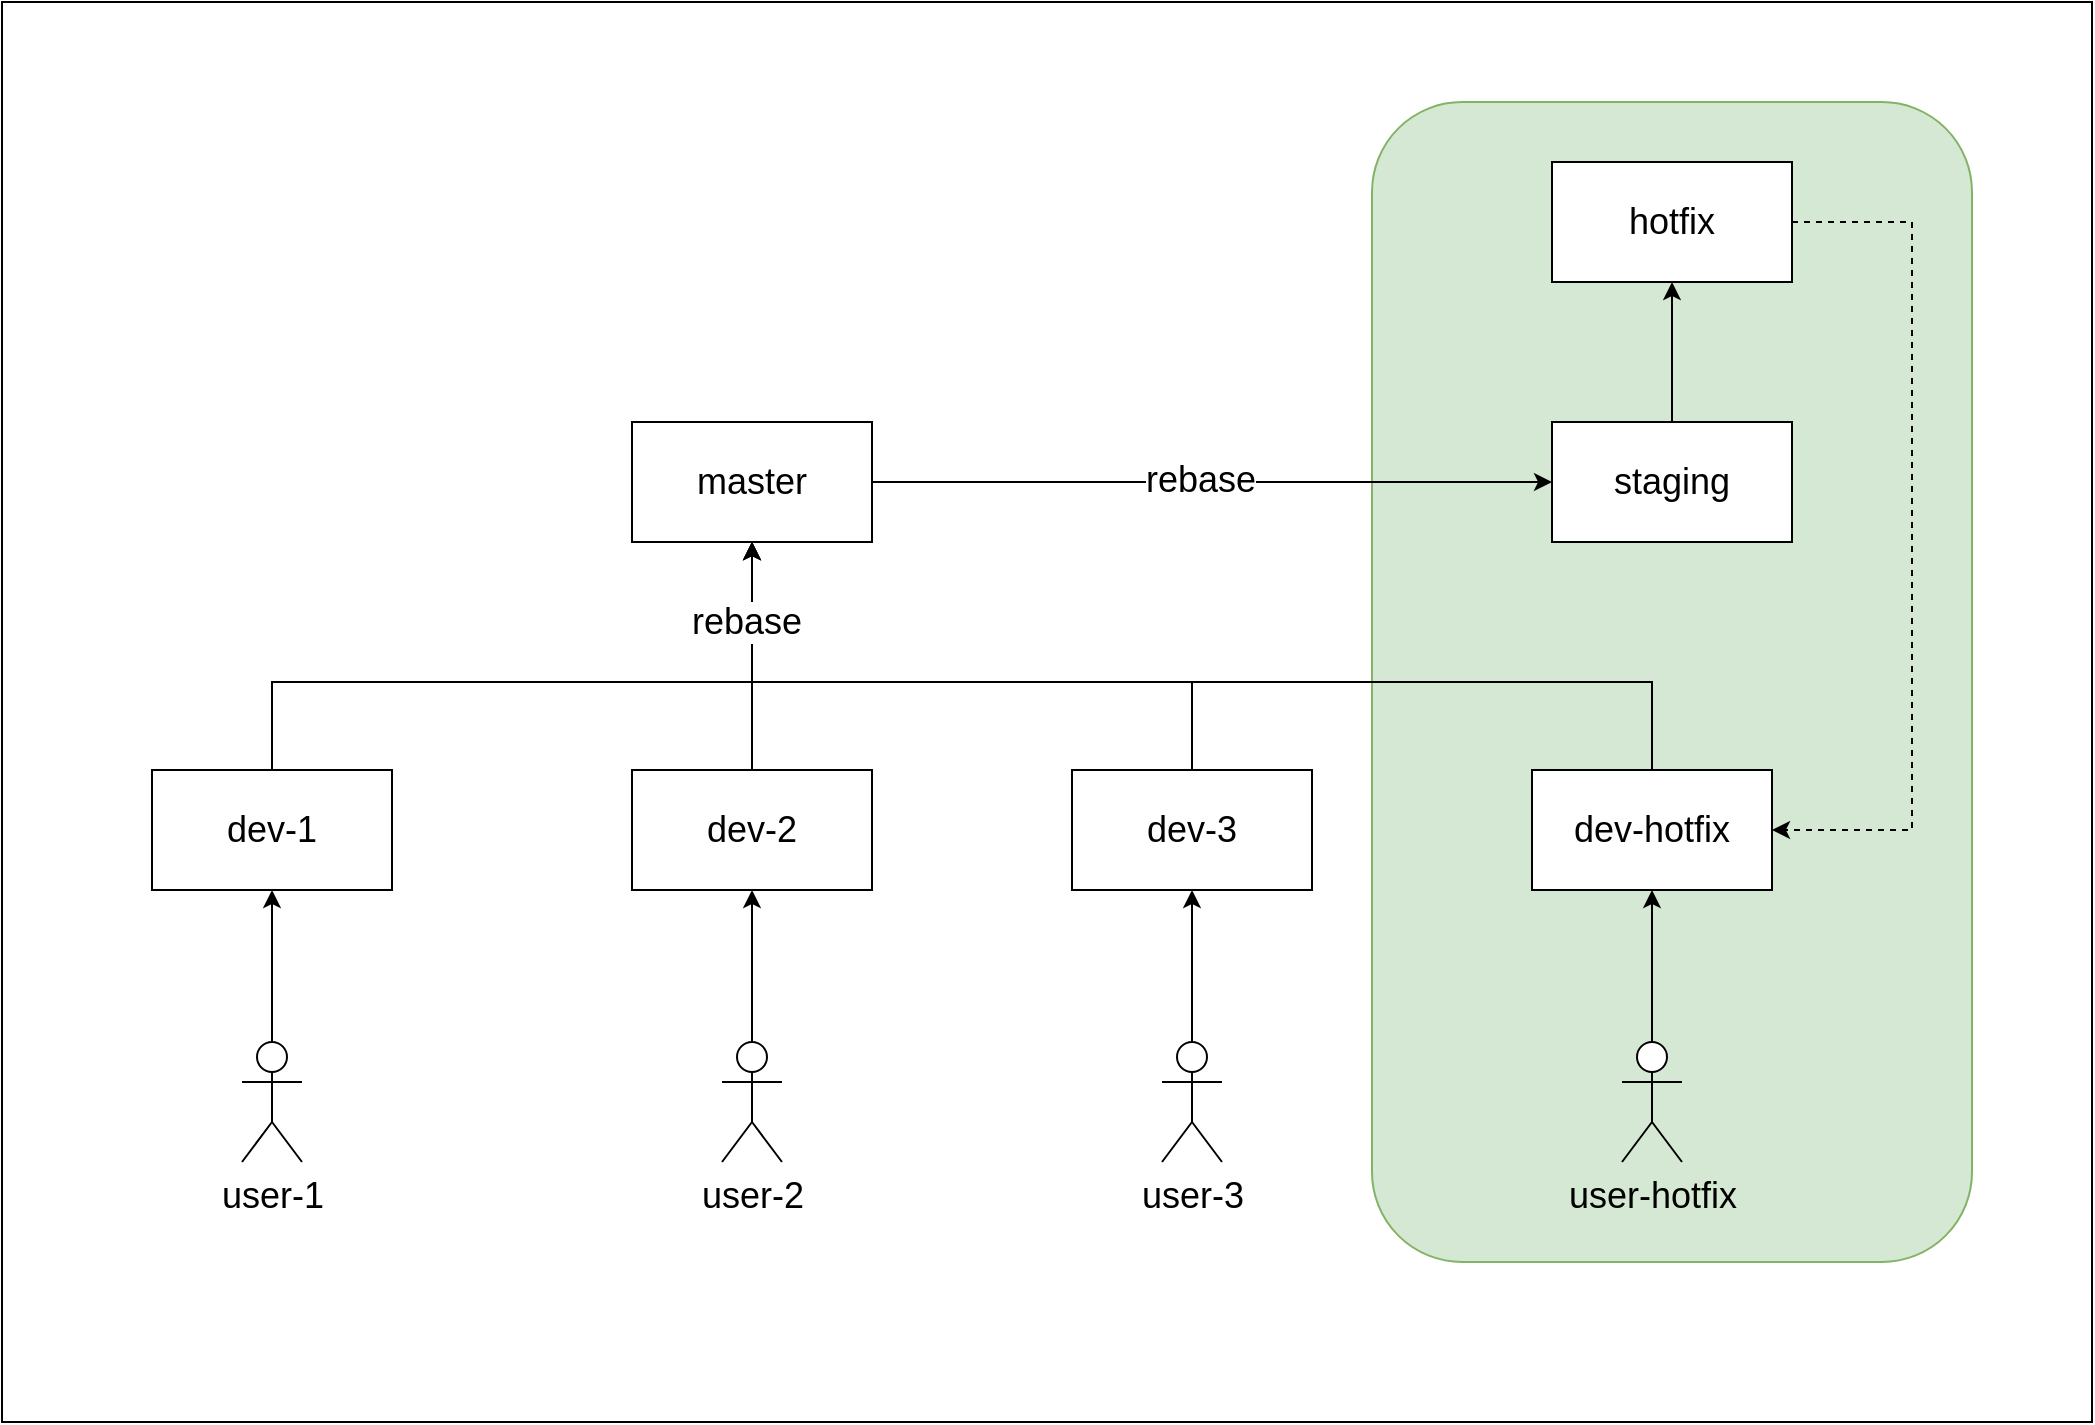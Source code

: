<mxfile version="20.4.1" type="github" pages="2">
  <diagram id="0j9ah8b9hN2Mr1w9_Ss0" name="集成式工作流——TEFS改善方案">
    <mxGraphModel dx="1298" dy="2003" grid="1" gridSize="10" guides="1" tooltips="1" connect="1" arrows="1" fold="1" page="1" pageScale="1" pageWidth="827" pageHeight="1169" math="0" shadow="0">
      <root>
        <mxCell id="0" />
        <mxCell id="1" parent="0" />
        <mxCell id="gZQgNLNSMXzLOMgKs32q-36" value="" style="rounded=0;whiteSpace=wrap;html=1;fontSize=18;" vertex="1" parent="1">
          <mxGeometry x="15" y="-170" width="1045" height="710" as="geometry" />
        </mxCell>
        <mxCell id="gZQgNLNSMXzLOMgKs32q-35" value="" style="rounded=1;whiteSpace=wrap;html=1;fontSize=18;fillColor=#d5e8d4;strokeColor=#82b366;" vertex="1" parent="1">
          <mxGeometry x="700" y="-120" width="300" height="580" as="geometry" />
        </mxCell>
        <mxCell id="gZQgNLNSMXzLOMgKs32q-16" value="" style="edgeStyle=orthogonalEdgeStyle;rounded=0;orthogonalLoop=1;jettySize=auto;html=1;fontSize=18;" edge="1" parent="1" source="gZQgNLNSMXzLOMgKs32q-1" target="gZQgNLNSMXzLOMgKs32q-15">
          <mxGeometry relative="1" as="geometry" />
        </mxCell>
        <mxCell id="gZQgNLNSMXzLOMgKs32q-19" value="rebase" style="edgeLabel;html=1;align=center;verticalAlign=middle;resizable=0;points=[];fontSize=18;" vertex="1" connectable="0" parent="gZQgNLNSMXzLOMgKs32q-16">
          <mxGeometry x="-0.036" y="1" relative="1" as="geometry">
            <mxPoint as="offset" />
          </mxGeometry>
        </mxCell>
        <mxCell id="gZQgNLNSMXzLOMgKs32q-1" value="&lt;font style=&quot;font-size: 18px;&quot;&gt;master&lt;/font&gt;" style="rounded=0;whiteSpace=wrap;html=1;" vertex="1" parent="1">
          <mxGeometry x="330" y="40" width="120" height="60" as="geometry" />
        </mxCell>
        <mxCell id="gZQgNLNSMXzLOMgKs32q-12" style="edgeStyle=orthogonalEdgeStyle;rounded=0;orthogonalLoop=1;jettySize=auto;html=1;entryX=0.5;entryY=1;entryDx=0;entryDy=0;fontSize=18;" edge="1" parent="1" source="gZQgNLNSMXzLOMgKs32q-2" target="gZQgNLNSMXzLOMgKs32q-1">
          <mxGeometry relative="1" as="geometry">
            <Array as="points">
              <mxPoint x="150" y="170" />
              <mxPoint x="390" y="170" />
            </Array>
          </mxGeometry>
        </mxCell>
        <mxCell id="gZQgNLNSMXzLOMgKs32q-2" value="dev-1" style="rounded=0;whiteSpace=wrap;html=1;fontSize=18;" vertex="1" parent="1">
          <mxGeometry x="90" y="214" width="120" height="60" as="geometry" />
        </mxCell>
        <mxCell id="gZQgNLNSMXzLOMgKs32q-13" style="edgeStyle=orthogonalEdgeStyle;rounded=0;orthogonalLoop=1;jettySize=auto;html=1;entryX=0.5;entryY=1;entryDx=0;entryDy=0;fontSize=18;" edge="1" parent="1" source="gZQgNLNSMXzLOMgKs32q-3" target="gZQgNLNSMXzLOMgKs32q-1">
          <mxGeometry relative="1" as="geometry" />
        </mxCell>
        <mxCell id="gZQgNLNSMXzLOMgKs32q-3" value="dev-2" style="rounded=0;whiteSpace=wrap;html=1;fontSize=18;" vertex="1" parent="1">
          <mxGeometry x="330" y="214" width="120" height="60" as="geometry" />
        </mxCell>
        <mxCell id="gZQgNLNSMXzLOMgKs32q-14" style="edgeStyle=orthogonalEdgeStyle;rounded=0;orthogonalLoop=1;jettySize=auto;html=1;entryX=0.5;entryY=1;entryDx=0;entryDy=0;fontSize=18;" edge="1" parent="1" source="gZQgNLNSMXzLOMgKs32q-4" target="gZQgNLNSMXzLOMgKs32q-1">
          <mxGeometry relative="1" as="geometry">
            <Array as="points">
              <mxPoint x="610" y="170" />
              <mxPoint x="390" y="170" />
            </Array>
          </mxGeometry>
        </mxCell>
        <mxCell id="gZQgNLNSMXzLOMgKs32q-4" value="dev-3" style="rounded=0;whiteSpace=wrap;html=1;fontSize=18;" vertex="1" parent="1">
          <mxGeometry x="550" y="214" width="120" height="60" as="geometry" />
        </mxCell>
        <mxCell id="gZQgNLNSMXzLOMgKs32q-9" style="edgeStyle=orthogonalEdgeStyle;rounded=0;orthogonalLoop=1;jettySize=auto;html=1;entryX=0.5;entryY=1;entryDx=0;entryDy=0;fontSize=18;" edge="1" parent="1" source="gZQgNLNSMXzLOMgKs32q-5" target="gZQgNLNSMXzLOMgKs32q-2">
          <mxGeometry relative="1" as="geometry" />
        </mxCell>
        <mxCell id="gZQgNLNSMXzLOMgKs32q-5" value="user-1" style="shape=umlActor;verticalLabelPosition=bottom;verticalAlign=top;html=1;outlineConnect=0;fontSize=18;" vertex="1" parent="1">
          <mxGeometry x="135" y="350" width="30" height="60" as="geometry" />
        </mxCell>
        <mxCell id="gZQgNLNSMXzLOMgKs32q-11" style="edgeStyle=orthogonalEdgeStyle;rounded=0;orthogonalLoop=1;jettySize=auto;html=1;fontSize=18;" edge="1" parent="1" source="gZQgNLNSMXzLOMgKs32q-7" target="gZQgNLNSMXzLOMgKs32q-4">
          <mxGeometry relative="1" as="geometry" />
        </mxCell>
        <mxCell id="gZQgNLNSMXzLOMgKs32q-7" value="user-3" style="shape=umlActor;verticalLabelPosition=bottom;verticalAlign=top;html=1;outlineConnect=0;fontSize=18;" vertex="1" parent="1">
          <mxGeometry x="595" y="350" width="30" height="60" as="geometry" />
        </mxCell>
        <mxCell id="gZQgNLNSMXzLOMgKs32q-10" style="edgeStyle=orthogonalEdgeStyle;rounded=0;orthogonalLoop=1;jettySize=auto;html=1;entryX=0.5;entryY=1;entryDx=0;entryDy=0;fontSize=18;" edge="1" parent="1" source="gZQgNLNSMXzLOMgKs32q-8" target="gZQgNLNSMXzLOMgKs32q-3">
          <mxGeometry relative="1" as="geometry" />
        </mxCell>
        <mxCell id="gZQgNLNSMXzLOMgKs32q-8" value="user-2" style="shape=umlActor;verticalLabelPosition=bottom;verticalAlign=top;html=1;outlineConnect=0;fontSize=18;" vertex="1" parent="1">
          <mxGeometry x="375" y="350" width="30" height="60" as="geometry" />
        </mxCell>
        <mxCell id="gZQgNLNSMXzLOMgKs32q-21" style="edgeStyle=orthogonalEdgeStyle;rounded=0;orthogonalLoop=1;jettySize=auto;html=1;entryX=0.5;entryY=1;entryDx=0;entryDy=0;fontSize=18;" edge="1" parent="1" source="gZQgNLNSMXzLOMgKs32q-15" target="gZQgNLNSMXzLOMgKs32q-20">
          <mxGeometry relative="1" as="geometry" />
        </mxCell>
        <mxCell id="gZQgNLNSMXzLOMgKs32q-15" value="&lt;font style=&quot;font-size: 18px;&quot;&gt;staging&lt;/font&gt;" style="rounded=0;whiteSpace=wrap;html=1;" vertex="1" parent="1">
          <mxGeometry x="790" y="40" width="120" height="60" as="geometry" />
        </mxCell>
        <mxCell id="gZQgNLNSMXzLOMgKs32q-33" style="edgeStyle=orthogonalEdgeStyle;rounded=0;orthogonalLoop=1;jettySize=auto;html=1;entryX=1;entryY=0.5;entryDx=0;entryDy=0;fontSize=18;dashed=1;" edge="1" parent="1" source="gZQgNLNSMXzLOMgKs32q-20" target="gZQgNLNSMXzLOMgKs32q-25">
          <mxGeometry relative="1" as="geometry">
            <Array as="points">
              <mxPoint x="970" y="-60" />
              <mxPoint x="970" y="244" />
            </Array>
          </mxGeometry>
        </mxCell>
        <mxCell id="gZQgNLNSMXzLOMgKs32q-20" value="&lt;font style=&quot;font-size: 18px;&quot;&gt;hotfix&lt;br&gt;&lt;/font&gt;" style="rounded=0;whiteSpace=wrap;html=1;" vertex="1" parent="1">
          <mxGeometry x="790" y="-90" width="120" height="60" as="geometry" />
        </mxCell>
        <mxCell id="gZQgNLNSMXzLOMgKs32q-31" style="edgeStyle=orthogonalEdgeStyle;rounded=0;orthogonalLoop=1;jettySize=auto;html=1;entryX=0.5;entryY=1;entryDx=0;entryDy=0;fontSize=18;" edge="1" parent="1" source="gZQgNLNSMXzLOMgKs32q-25" target="gZQgNLNSMXzLOMgKs32q-1">
          <mxGeometry relative="1" as="geometry">
            <Array as="points">
              <mxPoint x="840" y="170" />
              <mxPoint x="390" y="170" />
            </Array>
          </mxGeometry>
        </mxCell>
        <mxCell id="gZQgNLNSMXzLOMgKs32q-32" value="rebase" style="edgeLabel;html=1;align=center;verticalAlign=middle;resizable=0;points=[];fontSize=18;" vertex="1" connectable="0" parent="gZQgNLNSMXzLOMgKs32q-31">
          <mxGeometry x="0.858" y="3" relative="1" as="geometry">
            <mxPoint as="offset" />
          </mxGeometry>
        </mxCell>
        <mxCell id="gZQgNLNSMXzLOMgKs32q-25" value="dev-hotfix" style="rounded=0;whiteSpace=wrap;html=1;fontSize=18;" vertex="1" parent="1">
          <mxGeometry x="780" y="214" width="120" height="60" as="geometry" />
        </mxCell>
        <mxCell id="gZQgNLNSMXzLOMgKs32q-26" value="user-hotfix" style="shape=umlActor;verticalLabelPosition=bottom;verticalAlign=top;html=1;outlineConnect=0;fontSize=18;" vertex="1" parent="1">
          <mxGeometry x="825" y="350" width="30" height="60" as="geometry" />
        </mxCell>
        <mxCell id="gZQgNLNSMXzLOMgKs32q-27" style="edgeStyle=orthogonalEdgeStyle;rounded=0;orthogonalLoop=1;jettySize=auto;html=1;fontSize=18;" edge="1" source="gZQgNLNSMXzLOMgKs32q-26" target="gZQgNLNSMXzLOMgKs32q-25" parent="1">
          <mxGeometry relative="1" as="geometry" />
        </mxCell>
      </root>
    </mxGraphModel>
  </diagram>
  <diagram id="H3SS5h1krnK2L9BG9eQY" name="gitflow工作流">
    <mxGraphModel dx="1298" dy="834" grid="1" gridSize="10" guides="1" tooltips="1" connect="1" arrows="1" fold="1" page="1" pageScale="1" pageWidth="827" pageHeight="1169" math="0" shadow="0">
      <root>
        <mxCell id="0" />
        <mxCell id="1" parent="0" />
        <mxCell id="YIiNlVgaia-tR2aXi8Vq-43" value="" style="endArrow=none;html=1;rounded=0;fontSize=18;exitX=1;exitY=0.5;exitDx=0;exitDy=0;startArrow=none;" edge="1" parent="1" source="YIiNlVgaia-tR2aXi8Vq-78">
          <mxGeometry width="50" height="50" relative="1" as="geometry">
            <mxPoint x="200" y="290" as="sourcePoint" />
            <mxPoint x="720" y="290" as="targetPoint" />
          </mxGeometry>
        </mxCell>
        <mxCell id="YIiNlVgaia-tR2aXi8Vq-44" value="" style="endArrow=none;html=1;rounded=0;fontSize=18;exitX=1;exitY=0.5;exitDx=0;exitDy=0;" edge="1" parent="1" source="YIiNlVgaia-tR2aXi8Vq-6">
          <mxGeometry width="50" height="50" relative="1" as="geometry">
            <mxPoint x="180" y="380" as="sourcePoint" />
            <mxPoint x="720" y="379.5" as="targetPoint" />
          </mxGeometry>
        </mxCell>
        <mxCell id="YIiNlVgaia-tR2aXi8Vq-45" value="" style="endArrow=none;html=1;rounded=0;fontSize=18;exitX=1;exitY=0.5;exitDx=0;exitDy=0;startArrow=none;" edge="1" parent="1" source="YIiNlVgaia-tR2aXi8Vq-12">
          <mxGeometry width="50" height="50" relative="1" as="geometry">
            <mxPoint x="190" y="560" as="sourcePoint" />
            <mxPoint x="720" y="560" as="targetPoint" />
          </mxGeometry>
        </mxCell>
        <mxCell id="YIiNlVgaia-tR2aXi8Vq-46" value="" style="endArrow=none;html=1;rounded=0;fontSize=18;exitX=1;exitY=0.5;exitDx=0;exitDy=0;startArrow=none;" edge="1" parent="1" source="YIiNlVgaia-tR2aXi8Vq-5">
          <mxGeometry width="50" height="50" relative="1" as="geometry">
            <mxPoint x="180" y="470" as="sourcePoint" />
            <mxPoint x="720" y="469.5" as="targetPoint" />
          </mxGeometry>
        </mxCell>
        <mxCell id="YIiNlVgaia-tR2aXi8Vq-47" value="" style="endArrow=none;html=1;rounded=0;fontSize=18;exitX=1;exitY=0.5;exitDx=0;exitDy=0;startArrow=none;" edge="1" parent="1" source="YIiNlVgaia-tR2aXi8Vq-14">
          <mxGeometry width="50" height="50" relative="1" as="geometry">
            <mxPoint x="210" y="650" as="sourcePoint" />
            <mxPoint x="720" y="650" as="targetPoint" />
          </mxGeometry>
        </mxCell>
        <mxCell id="YIiNlVgaia-tR2aXi8Vq-40" value="" style="endArrow=none;html=1;rounded=0;fontSize=18;" edge="1" parent="1" source="YIiNlVgaia-tR2aXi8Vq-1">
          <mxGeometry width="50" height="50" relative="1" as="geometry">
            <mxPoint x="170" y="250" as="sourcePoint" />
            <mxPoint x="720" y="200" as="targetPoint" />
          </mxGeometry>
        </mxCell>
        <mxCell id="YIiNlVgaia-tR2aXi8Vq-1" value="master" style="rounded=0;whiteSpace=wrap;html=1;fontSize=18;fillColor=#d5e8d4;strokeColor=#82b366;" vertex="1" parent="1">
          <mxGeometry x="50" y="170" width="120" height="60" as="geometry" />
        </mxCell>
        <mxCell id="YIiNlVgaia-tR2aXi8Vq-2" value="hotfix" style="rounded=0;whiteSpace=wrap;html=1;fontSize=18;fillColor=#e1d5e7;strokeColor=#9673a6;" vertex="1" parent="1">
          <mxGeometry x="50" y="260" width="120" height="60" as="geometry" />
        </mxCell>
        <mxCell id="YIiNlVgaia-tR2aXi8Vq-5" value="develop" style="rounded=0;whiteSpace=wrap;html=1;fontSize=18;fillColor=#ffe6cc;strokeColor=#d79b00;" vertex="1" parent="1">
          <mxGeometry x="50" y="440" width="120" height="60" as="geometry" />
        </mxCell>
        <mxCell id="YIiNlVgaia-tR2aXi8Vq-6" value="release" style="rounded=0;whiteSpace=wrap;html=1;fontSize=18;fillColor=#fff2cc;strokeColor=#d6b656;" vertex="1" parent="1">
          <mxGeometry x="50" y="350" width="120" height="60" as="geometry" />
        </mxCell>
        <mxCell id="YIiNlVgaia-tR2aXi8Vq-7" value="feature" style="rounded=0;whiteSpace=wrap;html=1;fontSize=18;fillColor=#dae8fc;strokeColor=#6c8ebf;" vertex="1" parent="1">
          <mxGeometry x="50" y="620" width="120" height="60" as="geometry" />
        </mxCell>
        <mxCell id="YIiNlVgaia-tR2aXi8Vq-8" value="feature" style="rounded=0;whiteSpace=wrap;html=1;fontSize=18;fillColor=#dae8fc;strokeColor=#6c8ebf;" vertex="1" parent="1">
          <mxGeometry x="50" y="530" width="120" height="60" as="geometry" />
        </mxCell>
        <mxCell id="YIiNlVgaia-tR2aXi8Vq-38" style="edgeStyle=none;rounded=0;orthogonalLoop=1;jettySize=auto;html=1;fontSize=18;fillColor=#d5e8d4;strokeColor=#82b366;" edge="1" parent="1" source="YIiNlVgaia-tR2aXi8Vq-9" target="YIiNlVgaia-tR2aXi8Vq-31">
          <mxGeometry relative="1" as="geometry" />
        </mxCell>
        <mxCell id="YIiNlVgaia-tR2aXi8Vq-59" style="edgeStyle=none;rounded=0;orthogonalLoop=1;jettySize=auto;html=1;fontSize=18;dashed=1;startArrow=none;fillColor=#d5e8d4;strokeColor=#82b366;" edge="1" parent="1" source="YIiNlVgaia-tR2aXi8Vq-70" target="YIiNlVgaia-tR2aXi8Vq-10">
          <mxGeometry relative="1" as="geometry" />
        </mxCell>
        <mxCell id="YIiNlVgaia-tR2aXi8Vq-62" style="edgeStyle=none;rounded=0;orthogonalLoop=1;jettySize=auto;html=1;exitX=0.5;exitY=1;exitDx=0;exitDy=0;entryX=0.5;entryY=0;entryDx=0;entryDy=0;dashed=1;fontSize=18;" edge="1" parent="1" source="YIiNlVgaia-tR2aXi8Vq-9" target="YIiNlVgaia-tR2aXi8Vq-30">
          <mxGeometry relative="1" as="geometry" />
        </mxCell>
        <mxCell id="YIiNlVgaia-tR2aXi8Vq-73" style="edgeStyle=none;rounded=0;orthogonalLoop=1;jettySize=auto;html=1;entryX=0.5;entryY=0;entryDx=0;entryDy=0;dashed=1;fontSize=18;" edge="1" parent="1" source="YIiNlVgaia-tR2aXi8Vq-9" target="YIiNlVgaia-tR2aXi8Vq-70">
          <mxGeometry relative="1" as="geometry" />
        </mxCell>
        <mxCell id="YIiNlVgaia-tR2aXi8Vq-9" value="" style="ellipse;whiteSpace=wrap;html=1;aspect=fixed;fontSize=18;fillColor=#d5e8d4;strokeColor=#82b366;" vertex="1" parent="1">
          <mxGeometry x="260" y="180" width="40" height="40" as="geometry" />
        </mxCell>
        <mxCell id="YIiNlVgaia-tR2aXi8Vq-20" style="edgeStyle=none;rounded=0;orthogonalLoop=1;jettySize=auto;html=1;entryX=0.5;entryY=0;entryDx=0;entryDy=0;dashed=1;fontSize=18;fillColor=#d5e8d4;strokeColor=#82b366;" edge="1" parent="1" source="YIiNlVgaia-tR2aXi8Vq-10" target="YIiNlVgaia-tR2aXi8Vq-14">
          <mxGeometry relative="1" as="geometry" />
        </mxCell>
        <mxCell id="YIiNlVgaia-tR2aXi8Vq-22" style="edgeStyle=none;rounded=0;orthogonalLoop=1;jettySize=auto;html=1;entryX=0;entryY=0.5;entryDx=0;entryDy=0;dashed=1;fontSize=18;fillColor=#ffe6cc;strokeColor=#d79b00;" edge="1" parent="1" source="YIiNlVgaia-tR2aXi8Vq-10" target="YIiNlVgaia-tR2aXi8Vq-21">
          <mxGeometry relative="1" as="geometry" />
        </mxCell>
        <mxCell id="YIiNlVgaia-tR2aXi8Vq-10" value="" style="ellipse;whiteSpace=wrap;html=1;aspect=fixed;fontSize=18;fillColor=#d5e8d4;strokeColor=#82b366;" vertex="1" parent="1">
          <mxGeometry x="260" y="450" width="40" height="40" as="geometry" />
        </mxCell>
        <mxCell id="YIiNlVgaia-tR2aXi8Vq-18" style="edgeStyle=none;rounded=0;orthogonalLoop=1;jettySize=auto;html=1;entryX=0;entryY=0.5;entryDx=0;entryDy=0;dashed=1;fontSize=18;fillColor=#dae8fc;strokeColor=#6c8ebf;" edge="1" parent="1" source="YIiNlVgaia-tR2aXi8Vq-12" target="YIiNlVgaia-tR2aXi8Vq-15">
          <mxGeometry relative="1" as="geometry" />
        </mxCell>
        <mxCell id="YIiNlVgaia-tR2aXi8Vq-19" style="edgeStyle=none;rounded=0;orthogonalLoop=1;jettySize=auto;html=1;dashed=1;fontSize=18;fillColor=#dae8fc;strokeColor=#6c8ebf;" edge="1" parent="1" source="YIiNlVgaia-tR2aXi8Vq-14" target="YIiNlVgaia-tR2aXi8Vq-16">
          <mxGeometry relative="1" as="geometry" />
        </mxCell>
        <mxCell id="YIiNlVgaia-tR2aXi8Vq-27" style="edgeStyle=none;rounded=0;orthogonalLoop=1;jettySize=auto;html=1;entryX=0.5;entryY=1;entryDx=0;entryDy=0;fontSize=18;fillColor=#dae8fc;strokeColor=#6c8ebf;" edge="1" parent="1" source="YIiNlVgaia-tR2aXi8Vq-15" target="YIiNlVgaia-tR2aXi8Vq-26">
          <mxGeometry relative="1" as="geometry" />
        </mxCell>
        <mxCell id="YIiNlVgaia-tR2aXi8Vq-65" value="squash" style="edgeLabel;html=1;align=center;verticalAlign=middle;resizable=0;points=[];fontSize=18;" vertex="1" connectable="0" parent="YIiNlVgaia-tR2aXi8Vq-27">
          <mxGeometry x="-0.132" y="1" relative="1" as="geometry">
            <mxPoint x="1" as="offset" />
          </mxGeometry>
        </mxCell>
        <mxCell id="YIiNlVgaia-tR2aXi8Vq-15" value="" style="ellipse;whiteSpace=wrap;html=1;aspect=fixed;fontSize=18;fillColor=#dae8fc;strokeColor=#6c8ebf;" vertex="1" parent="1">
          <mxGeometry x="500" y="540" width="40" height="40" as="geometry" />
        </mxCell>
        <mxCell id="YIiNlVgaia-tR2aXi8Vq-25" style="edgeStyle=none;rounded=0;orthogonalLoop=1;jettySize=auto;html=1;entryX=0;entryY=0.5;entryDx=0;entryDy=0;dashed=1;fontSize=18;fillColor=#dae8fc;strokeColor=#6c8ebf;" edge="1" parent="1" source="YIiNlVgaia-tR2aXi8Vq-16" target="YIiNlVgaia-tR2aXi8Vq-24">
          <mxGeometry relative="1" as="geometry" />
        </mxCell>
        <mxCell id="YIiNlVgaia-tR2aXi8Vq-16" value="" style="ellipse;whiteSpace=wrap;html=1;aspect=fixed;fontSize=18;fillColor=#dae8fc;strokeColor=#6c8ebf;" vertex="1" parent="1">
          <mxGeometry x="450" y="630" width="40" height="40" as="geometry" />
        </mxCell>
        <mxCell id="YIiNlVgaia-tR2aXi8Vq-23" style="edgeStyle=none;rounded=0;orthogonalLoop=1;jettySize=auto;html=1;dashed=1;fontSize=18;fillColor=#ffe6cc;strokeColor=#d79b00;" edge="1" parent="1" source="YIiNlVgaia-tR2aXi8Vq-21" target="YIiNlVgaia-tR2aXi8Vq-12">
          <mxGeometry relative="1" as="geometry" />
        </mxCell>
        <mxCell id="YIiNlVgaia-tR2aXi8Vq-54" value="pull rebase" style="edgeLabel;html=1;align=center;verticalAlign=middle;resizable=0;points=[];fontSize=18;" vertex="1" connectable="0" parent="YIiNlVgaia-tR2aXi8Vq-23">
          <mxGeometry x="-0.12" y="4" relative="1" as="geometry">
            <mxPoint as="offset" />
          </mxGeometry>
        </mxCell>
        <mxCell id="YIiNlVgaia-tR2aXi8Vq-28" style="edgeStyle=none;rounded=0;orthogonalLoop=1;jettySize=auto;html=1;entryX=0;entryY=0.5;entryDx=0;entryDy=0;dashed=1;fontSize=18;fillColor=#ffe6cc;strokeColor=#d79b00;" edge="1" parent="1" source="YIiNlVgaia-tR2aXi8Vq-21" target="YIiNlVgaia-tR2aXi8Vq-26">
          <mxGeometry relative="1" as="geometry" />
        </mxCell>
        <mxCell id="YIiNlVgaia-tR2aXi8Vq-21" value="" style="ellipse;whiteSpace=wrap;html=1;aspect=fixed;fontSize=18;fillColor=#ffe6cc;strokeColor=#d79b00;" vertex="1" parent="1">
          <mxGeometry x="340" y="450" width="40" height="40" as="geometry" />
        </mxCell>
        <mxCell id="YIiNlVgaia-tR2aXi8Vq-24" value="" style="ellipse;whiteSpace=wrap;html=1;aspect=fixed;fontSize=18;fillColor=#dae8fc;strokeColor=#6c8ebf;" vertex="1" parent="1">
          <mxGeometry x="530" y="630" width="40" height="40" as="geometry" />
        </mxCell>
        <mxCell id="YIiNlVgaia-tR2aXi8Vq-35" style="edgeStyle=none;rounded=0;orthogonalLoop=1;jettySize=auto;html=1;entryX=0.5;entryY=1;entryDx=0;entryDy=0;fontSize=18;fillColor=#ffe6cc;strokeColor=#d79b00;" edge="1" parent="1" source="YIiNlVgaia-tR2aXi8Vq-26" target="YIiNlVgaia-tR2aXi8Vq-34">
          <mxGeometry relative="1" as="geometry" />
        </mxCell>
        <mxCell id="YIiNlVgaia-tR2aXi8Vq-66" value="squash" style="edgeLabel;html=1;align=center;verticalAlign=middle;resizable=0;points=[];fontSize=18;" vertex="1" connectable="0" parent="YIiNlVgaia-tR2aXi8Vq-35">
          <mxGeometry x="0.014" y="3" relative="1" as="geometry">
            <mxPoint x="1" as="offset" />
          </mxGeometry>
        </mxCell>
        <mxCell id="YIiNlVgaia-tR2aXi8Vq-33" style="edgeStyle=none;rounded=0;orthogonalLoop=1;jettySize=auto;html=1;exitX=0.5;exitY=0;exitDx=0;exitDy=0;entryX=0.5;entryY=1;entryDx=0;entryDy=0;fontSize=18;fillColor=#e1d5e7;strokeColor=#9673a6;" edge="1" parent="1" source="YIiNlVgaia-tR2aXi8Vq-78" target="YIiNlVgaia-tR2aXi8Vq-31">
          <mxGeometry relative="1" as="geometry" />
        </mxCell>
        <mxCell id="YIiNlVgaia-tR2aXi8Vq-57" value="squash" style="edgeLabel;html=1;align=center;verticalAlign=middle;resizable=0;points=[];fontSize=18;" vertex="1" connectable="0" parent="YIiNlVgaia-tR2aXi8Vq-33">
          <mxGeometry x="0.265" y="-3" relative="1" as="geometry">
            <mxPoint as="offset" />
          </mxGeometry>
        </mxCell>
        <mxCell id="YIiNlVgaia-tR2aXi8Vq-39" style="edgeStyle=none;rounded=0;orthogonalLoop=1;jettySize=auto;html=1;entryX=0;entryY=0.5;entryDx=0;entryDy=0;fontSize=18;fillColor=#d5e8d4;strokeColor=#82b366;" edge="1" parent="1" source="YIiNlVgaia-tR2aXi8Vq-31" target="YIiNlVgaia-tR2aXi8Vq-36">
          <mxGeometry relative="1" as="geometry" />
        </mxCell>
        <mxCell id="YIiNlVgaia-tR2aXi8Vq-31" value="" style="ellipse;whiteSpace=wrap;html=1;aspect=fixed;fontSize=18;fillColor=#d5e8d4;strokeColor=#82b366;" vertex="1" parent="1">
          <mxGeometry x="430" y="180" width="40" height="40" as="geometry" />
        </mxCell>
        <mxCell id="YIiNlVgaia-tR2aXi8Vq-37" style="edgeStyle=none;rounded=0;orthogonalLoop=1;jettySize=auto;html=1;entryX=0.5;entryY=1;entryDx=0;entryDy=0;fontSize=18;fillColor=#fff2cc;strokeColor=#d6b656;" edge="1" parent="1" source="YIiNlVgaia-tR2aXi8Vq-34" target="YIiNlVgaia-tR2aXi8Vq-36">
          <mxGeometry relative="1" as="geometry" />
        </mxCell>
        <mxCell id="YIiNlVgaia-tR2aXi8Vq-48" value="squash" style="edgeLabel;html=1;align=center;verticalAlign=middle;resizable=0;points=[];fontSize=18;" vertex="1" connectable="0" parent="YIiNlVgaia-tR2aXi8Vq-37">
          <mxGeometry x="0.285" y="-4" relative="1" as="geometry">
            <mxPoint as="offset" />
          </mxGeometry>
        </mxCell>
        <mxCell id="YIiNlVgaia-tR2aXi8Vq-34" value="" style="ellipse;whiteSpace=wrap;html=1;aspect=fixed;fontSize=18;fillColor=#fff2cc;strokeColor=#d6b656;" vertex="1" parent="1">
          <mxGeometry x="580" y="360" width="40" height="40" as="geometry" />
        </mxCell>
        <mxCell id="YIiNlVgaia-tR2aXi8Vq-36" value="" style="ellipse;whiteSpace=wrap;html=1;aspect=fixed;fontSize=18;fillColor=#d5e8d4;strokeColor=#82b366;" vertex="1" parent="1">
          <mxGeometry x="610" y="180" width="40" height="40" as="geometry" />
        </mxCell>
        <mxCell id="YIiNlVgaia-tR2aXi8Vq-82" style="edgeStyle=none;rounded=0;orthogonalLoop=1;jettySize=auto;html=1;entryX=0;entryY=0.5;entryDx=0;entryDy=0;fontSize=18;fillColor=#dae8fc;strokeColor=#6c8ebf;" edge="1" parent="1" source="YIiNlVgaia-tR2aXi8Vq-12" target="YIiNlVgaia-tR2aXi8Vq-81">
          <mxGeometry relative="1" as="geometry" />
        </mxCell>
        <mxCell id="YIiNlVgaia-tR2aXi8Vq-12" value="" style="ellipse;whiteSpace=wrap;html=1;aspect=fixed;fontSize=18;fillColor=#ffe6cc;strokeColor=#d79b00;" vertex="1" parent="1">
          <mxGeometry x="340" y="540" width="40" height="40" as="geometry" />
        </mxCell>
        <mxCell id="YIiNlVgaia-tR2aXi8Vq-50" value="" style="endArrow=none;html=1;rounded=0;fontSize=18;exitX=1;exitY=0.5;exitDx=0;exitDy=0;" edge="1" parent="1" source="YIiNlVgaia-tR2aXi8Vq-8" target="YIiNlVgaia-tR2aXi8Vq-12">
          <mxGeometry width="50" height="50" relative="1" as="geometry">
            <mxPoint x="170" y="560" as="sourcePoint" />
            <mxPoint x="720" y="560" as="targetPoint" />
          </mxGeometry>
        </mxCell>
        <mxCell id="YIiNlVgaia-tR2aXi8Vq-14" value="" style="ellipse;whiteSpace=wrap;html=1;aspect=fixed;fontSize=18;fillColor=#d5e8d4;strokeColor=#82b366;" vertex="1" parent="1">
          <mxGeometry x="260" y="630" width="40" height="40" as="geometry" />
        </mxCell>
        <mxCell id="YIiNlVgaia-tR2aXi8Vq-51" value="" style="endArrow=none;html=1;rounded=0;fontSize=18;exitX=1;exitY=0.5;exitDx=0;exitDy=0;" edge="1" parent="1" source="YIiNlVgaia-tR2aXi8Vq-7" target="YIiNlVgaia-tR2aXi8Vq-14">
          <mxGeometry width="50" height="50" relative="1" as="geometry">
            <mxPoint x="170" y="650" as="sourcePoint" />
            <mxPoint x="720" y="650" as="targetPoint" />
          </mxGeometry>
        </mxCell>
        <mxCell id="YIiNlVgaia-tR2aXi8Vq-63" value="" style="endArrow=none;html=1;rounded=0;fontSize=18;exitX=1;exitY=0.5;exitDx=0;exitDy=0;" edge="1" parent="1" source="YIiNlVgaia-tR2aXi8Vq-2" target="YIiNlVgaia-tR2aXi8Vq-30">
          <mxGeometry width="50" height="50" relative="1" as="geometry">
            <mxPoint x="170" y="290" as="sourcePoint" />
            <mxPoint x="720" y="290" as="targetPoint" />
          </mxGeometry>
        </mxCell>
        <mxCell id="YIiNlVgaia-tR2aXi8Vq-69" style="edgeStyle=none;rounded=0;orthogonalLoop=1;jettySize=auto;html=1;entryX=0;entryY=0.5;entryDx=0;entryDy=0;dashed=1;fontSize=18;fillColor=#fff2cc;strokeColor=#d6b656;" edge="1" parent="1" source="YIiNlVgaia-tR2aXi8Vq-68" target="YIiNlVgaia-tR2aXi8Vq-34">
          <mxGeometry relative="1" as="geometry" />
        </mxCell>
        <mxCell id="YIiNlVgaia-tR2aXi8Vq-68" value="" style="ellipse;whiteSpace=wrap;html=1;aspect=fixed;fontSize=18;fillColor=#fff2cc;strokeColor=#d6b656;" vertex="1" parent="1">
          <mxGeometry x="480" y="360" width="40" height="40" as="geometry" />
        </mxCell>
        <mxCell id="YIiNlVgaia-tR2aXi8Vq-76" style="edgeStyle=none;rounded=0;orthogonalLoop=1;jettySize=auto;html=1;dashed=1;fontSize=18;fillColor=#fff2cc;strokeColor=#d6b656;" edge="1" parent="1" source="YIiNlVgaia-tR2aXi8Vq-70" target="YIiNlVgaia-tR2aXi8Vq-68">
          <mxGeometry relative="1" as="geometry" />
        </mxCell>
        <mxCell id="YIiNlVgaia-tR2aXi8Vq-70" value="" style="ellipse;whiteSpace=wrap;html=1;aspect=fixed;fontSize=18;fillColor=#d5e8d4;strokeColor=#82b366;" vertex="1" parent="1">
          <mxGeometry x="260" y="360" width="40" height="40" as="geometry" />
        </mxCell>
        <mxCell id="YIiNlVgaia-tR2aXi8Vq-71" value="" style="edgeStyle=none;rounded=0;orthogonalLoop=1;jettySize=auto;html=1;fontSize=18;dashed=1;endArrow=none;startArrow=none;fillColor=#d5e8d4;strokeColor=#82b366;" edge="1" parent="1" source="YIiNlVgaia-tR2aXi8Vq-30" target="YIiNlVgaia-tR2aXi8Vq-70">
          <mxGeometry relative="1" as="geometry">
            <mxPoint x="280" y="220" as="sourcePoint" />
            <mxPoint x="280" y="450" as="targetPoint" />
          </mxGeometry>
        </mxCell>
        <mxCell id="YIiNlVgaia-tR2aXi8Vq-80" style="edgeStyle=none;rounded=0;orthogonalLoop=1;jettySize=auto;html=1;fontSize=18;fillColor=#e1d5e7;strokeColor=#9673a6;" edge="1" parent="1" source="YIiNlVgaia-tR2aXi8Vq-30" target="YIiNlVgaia-tR2aXi8Vq-78">
          <mxGeometry relative="1" as="geometry" />
        </mxCell>
        <mxCell id="YIiNlVgaia-tR2aXi8Vq-30" value="" style="ellipse;whiteSpace=wrap;html=1;aspect=fixed;fontSize=18;fillColor=#d5e8d4;strokeColor=#82b366;" vertex="1" parent="1">
          <mxGeometry x="260" y="270" width="40" height="40" as="geometry" />
        </mxCell>
        <mxCell id="YIiNlVgaia-tR2aXi8Vq-74" value="" style="edgeStyle=none;rounded=0;orthogonalLoop=1;jettySize=auto;html=1;fontSize=18;dashed=1;endArrow=none;fillColor=#d5e8d4;strokeColor=#82b366;" edge="1" parent="1" source="YIiNlVgaia-tR2aXi8Vq-9" target="YIiNlVgaia-tR2aXi8Vq-30">
          <mxGeometry relative="1" as="geometry">
            <mxPoint x="280" y="220" as="sourcePoint" />
            <mxPoint x="280" y="360" as="targetPoint" />
          </mxGeometry>
        </mxCell>
        <mxCell id="YIiNlVgaia-tR2aXi8Vq-75" value="pull rebase" style="edgeLabel;html=1;align=center;verticalAlign=middle;resizable=0;points=[];fontSize=18;" vertex="1" connectable="0" parent="YIiNlVgaia-tR2aXi8Vq-74">
          <mxGeometry x="-0.113" y="1" relative="1" as="geometry">
            <mxPoint x="-1" y="-2" as="offset" />
          </mxGeometry>
        </mxCell>
        <mxCell id="YIiNlVgaia-tR2aXi8Vq-26" value="" style="ellipse;whiteSpace=wrap;html=1;aspect=fixed;fontSize=18;fillColor=#ffe6cc;strokeColor=#d79b00;" vertex="1" parent="1">
          <mxGeometry x="540" y="450" width="40" height="40" as="geometry" />
        </mxCell>
        <mxCell id="YIiNlVgaia-tR2aXi8Vq-78" value="" style="ellipse;whiteSpace=wrap;html=1;aspect=fixed;fontSize=18;fillColor=#e1d5e7;strokeColor=#9673a6;" vertex="1" parent="1">
          <mxGeometry x="340" y="270" width="40" height="40" as="geometry" />
        </mxCell>
        <mxCell id="YIiNlVgaia-tR2aXi8Vq-79" value="" style="endArrow=none;html=1;rounded=0;fontSize=18;exitX=1;exitY=0.5;exitDx=0;exitDy=0;startArrow=none;" edge="1" parent="1" source="YIiNlVgaia-tR2aXi8Vq-30" target="YIiNlVgaia-tR2aXi8Vq-78">
          <mxGeometry width="50" height="50" relative="1" as="geometry">
            <mxPoint x="300" y="290" as="sourcePoint" />
            <mxPoint x="720" y="290" as="targetPoint" />
          </mxGeometry>
        </mxCell>
        <mxCell id="YIiNlVgaia-tR2aXi8Vq-81" value="" style="ellipse;whiteSpace=wrap;html=1;aspect=fixed;fontSize=18;fillColor=#dae8fc;strokeColor=#6c8ebf;" vertex="1" parent="1">
          <mxGeometry x="420" y="540" width="40" height="40" as="geometry" />
        </mxCell>
      </root>
    </mxGraphModel>
  </diagram>
</mxfile>
